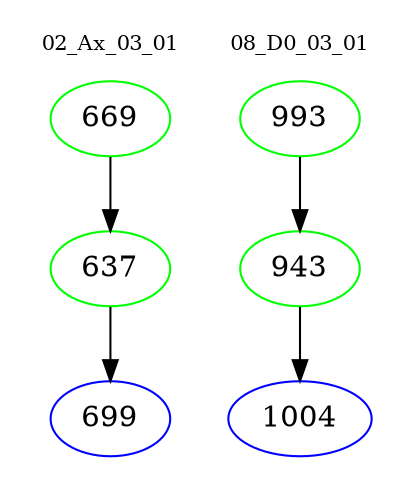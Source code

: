 digraph{
subgraph cluster_0 {
color = white
label = "02_Ax_03_01";
fontsize=10;
T0_669 [label="669", color="green"]
T0_669 -> T0_637 [color="black"]
T0_637 [label="637", color="green"]
T0_637 -> T0_699 [color="black"]
T0_699 [label="699", color="blue"]
}
subgraph cluster_1 {
color = white
label = "08_D0_03_01";
fontsize=10;
T1_993 [label="993", color="green"]
T1_993 -> T1_943 [color="black"]
T1_943 [label="943", color="green"]
T1_943 -> T1_1004 [color="black"]
T1_1004 [label="1004", color="blue"]
}
}
